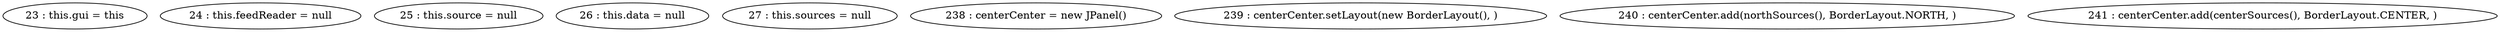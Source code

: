 digraph G {
"23 : this.gui = this"
"24 : this.feedReader = null"
"25 : this.source = null"
"26 : this.data = null"
"27 : this.sources = null"
"238 : centerCenter = new JPanel()"
"239 : centerCenter.setLayout(new BorderLayout(), )"
"240 : centerCenter.add(northSources(), BorderLayout.NORTH, )"
"241 : centerCenter.add(centerSources(), BorderLayout.CENTER, )"
}